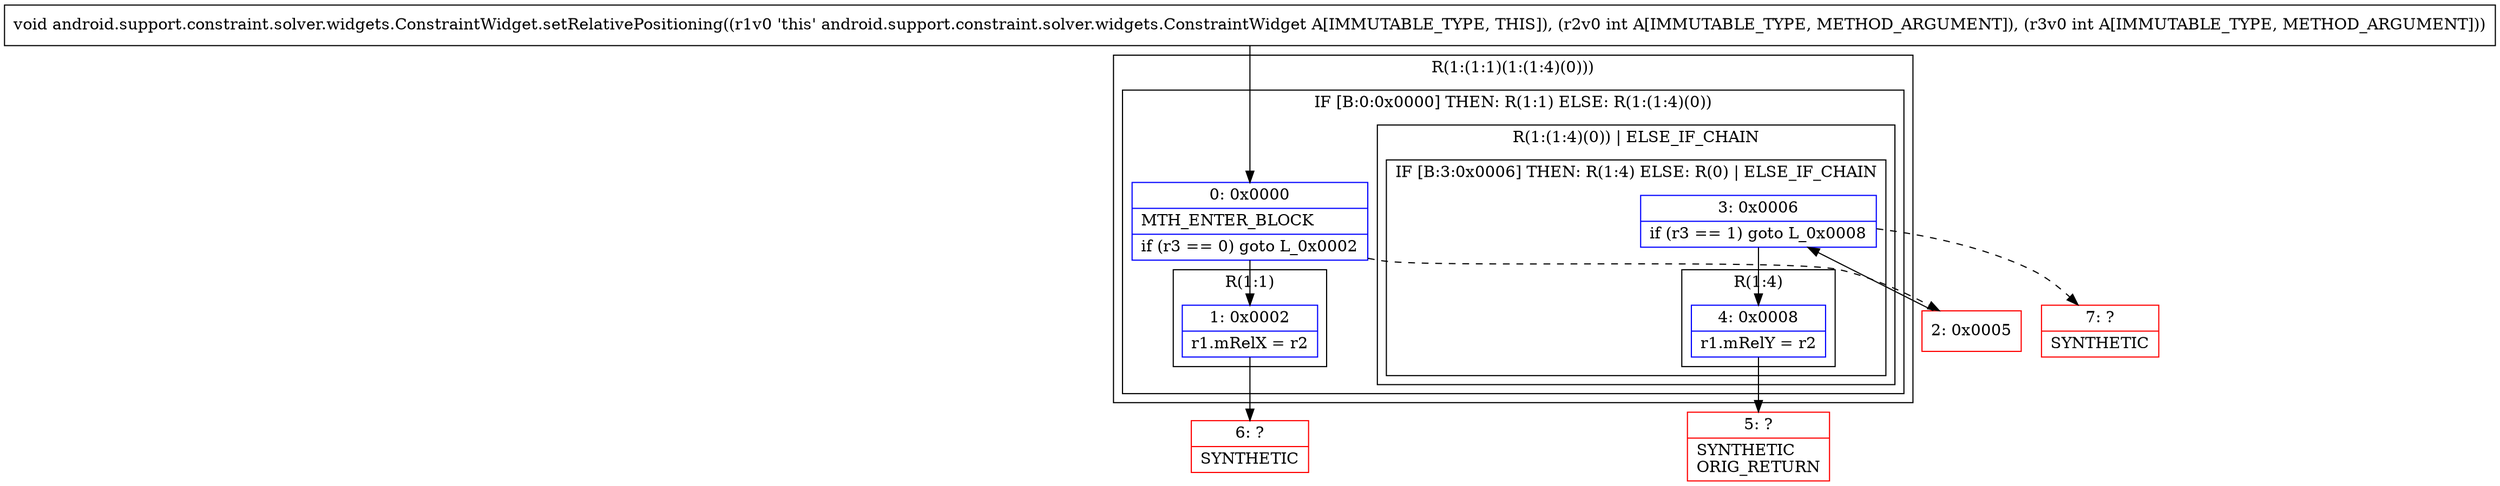 digraph "CFG forandroid.support.constraint.solver.widgets.ConstraintWidget.setRelativePositioning(II)V" {
subgraph cluster_Region_1638962894 {
label = "R(1:(1:1)(1:(1:4)(0)))";
node [shape=record,color=blue];
subgraph cluster_IfRegion_908768883 {
label = "IF [B:0:0x0000] THEN: R(1:1) ELSE: R(1:(1:4)(0))";
node [shape=record,color=blue];
Node_0 [shape=record,label="{0\:\ 0x0000|MTH_ENTER_BLOCK\l|if (r3 == 0) goto L_0x0002\l}"];
subgraph cluster_Region_1332450698 {
label = "R(1:1)";
node [shape=record,color=blue];
Node_1 [shape=record,label="{1\:\ 0x0002|r1.mRelX = r2\l}"];
}
subgraph cluster_Region_177827312 {
label = "R(1:(1:4)(0)) | ELSE_IF_CHAIN\l";
node [shape=record,color=blue];
subgraph cluster_IfRegion_1878695051 {
label = "IF [B:3:0x0006] THEN: R(1:4) ELSE: R(0) | ELSE_IF_CHAIN\l";
node [shape=record,color=blue];
Node_3 [shape=record,label="{3\:\ 0x0006|if (r3 == 1) goto L_0x0008\l}"];
subgraph cluster_Region_201340457 {
label = "R(1:4)";
node [shape=record,color=blue];
Node_4 [shape=record,label="{4\:\ 0x0008|r1.mRelY = r2\l}"];
}
subgraph cluster_Region_525608422 {
label = "R(0)";
node [shape=record,color=blue];
}
}
}
}
}
Node_2 [shape=record,color=red,label="{2\:\ 0x0005}"];
Node_5 [shape=record,color=red,label="{5\:\ ?|SYNTHETIC\lORIG_RETURN\l}"];
Node_6 [shape=record,color=red,label="{6\:\ ?|SYNTHETIC\l}"];
Node_7 [shape=record,color=red,label="{7\:\ ?|SYNTHETIC\l}"];
MethodNode[shape=record,label="{void android.support.constraint.solver.widgets.ConstraintWidget.setRelativePositioning((r1v0 'this' android.support.constraint.solver.widgets.ConstraintWidget A[IMMUTABLE_TYPE, THIS]), (r2v0 int A[IMMUTABLE_TYPE, METHOD_ARGUMENT]), (r3v0 int A[IMMUTABLE_TYPE, METHOD_ARGUMENT])) }"];
MethodNode -> Node_0;
Node_0 -> Node_1;
Node_0 -> Node_2[style=dashed];
Node_1 -> Node_6;
Node_3 -> Node_4;
Node_3 -> Node_7[style=dashed];
Node_4 -> Node_5;
Node_2 -> Node_3;
}


